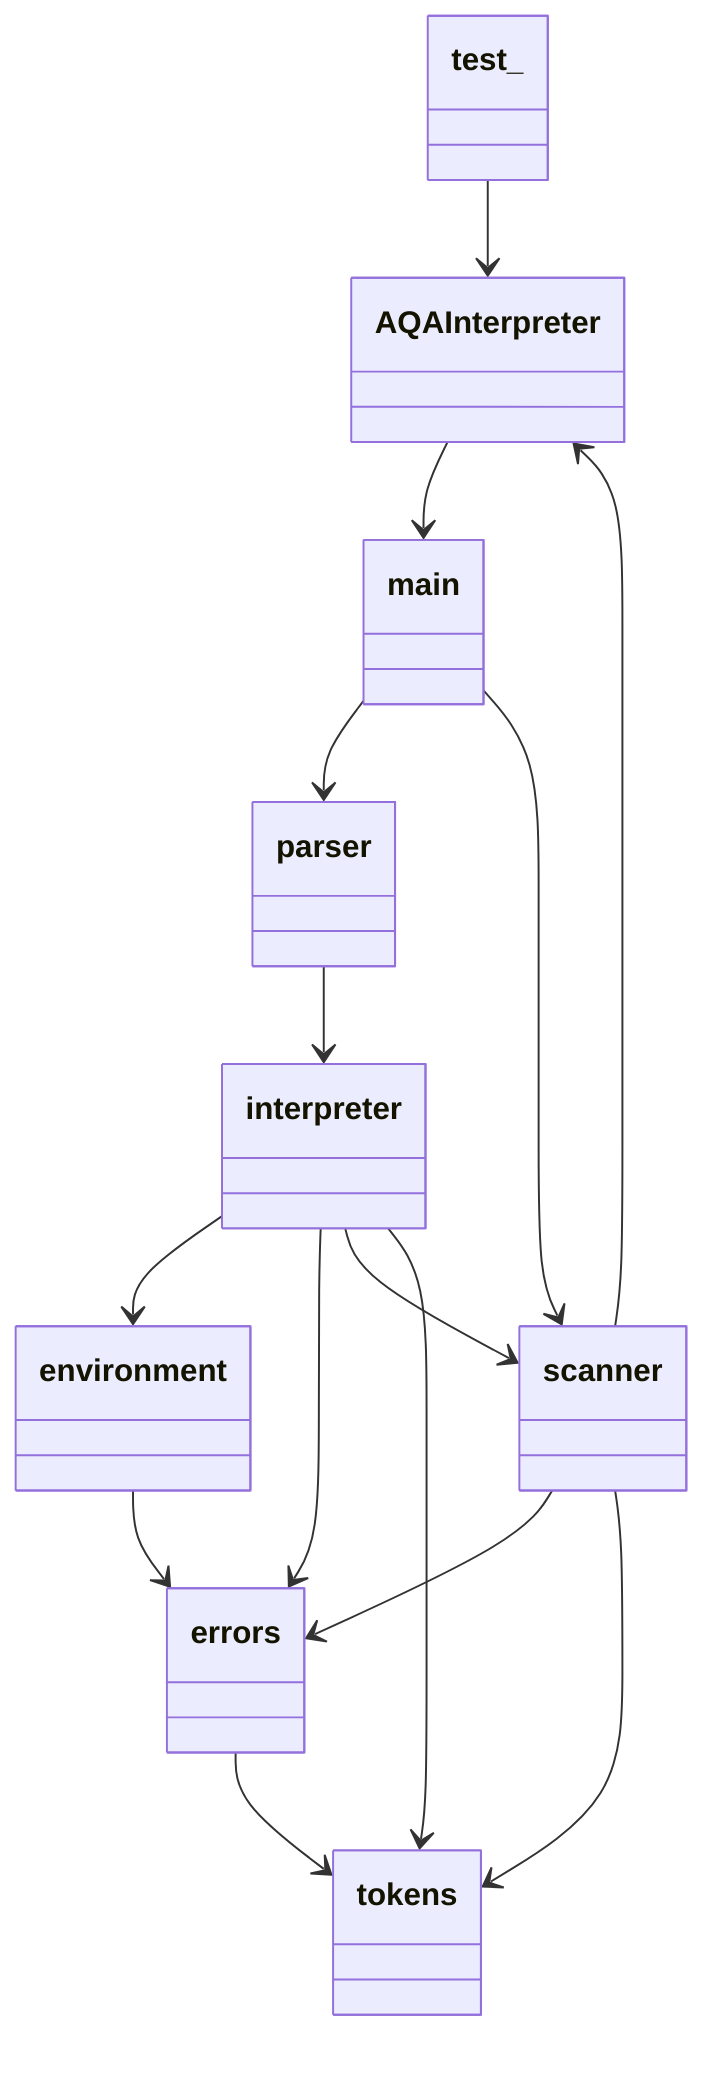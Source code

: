 classDiagram
  class AQAInterpreter {
  }
  class environment {
  }
  class errors {
  }
  class interpreter {
  }
  class main {
  }
  class parser {
  }
  class scanner {
  }
  class test_ {
  }
  class tokens {
  }
  AQAInterpreter --> main
  environment --> errors
  errors --> tokens
  interpreter --> environment
  interpreter --> errors
  interpreter --> scanner
  interpreter --> tokens
  main --> parser
  main --> scanner
  parser --> interpreter
  scanner --> AQAInterpreter
  scanner --> errors
  scanner --> tokens
  test_ --> AQAInterpreter